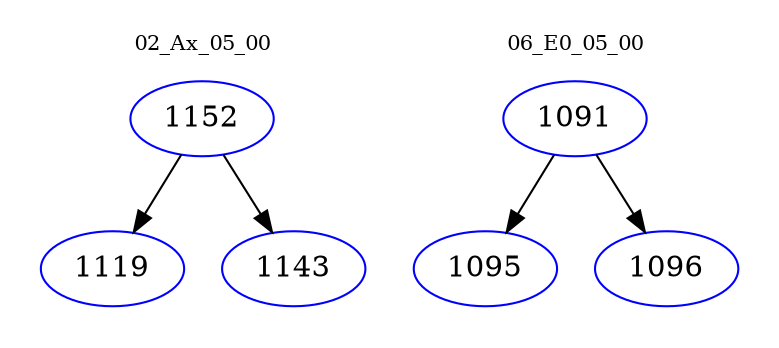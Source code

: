 digraph{
subgraph cluster_0 {
color = white
label = "02_Ax_05_00";
fontsize=10;
T0_1152 [label="1152", color="blue"]
T0_1152 -> T0_1119 [color="black"]
T0_1119 [label="1119", color="blue"]
T0_1152 -> T0_1143 [color="black"]
T0_1143 [label="1143", color="blue"]
}
subgraph cluster_1 {
color = white
label = "06_E0_05_00";
fontsize=10;
T1_1091 [label="1091", color="blue"]
T1_1091 -> T1_1095 [color="black"]
T1_1095 [label="1095", color="blue"]
T1_1091 -> T1_1096 [color="black"]
T1_1096 [label="1096", color="blue"]
}
}
